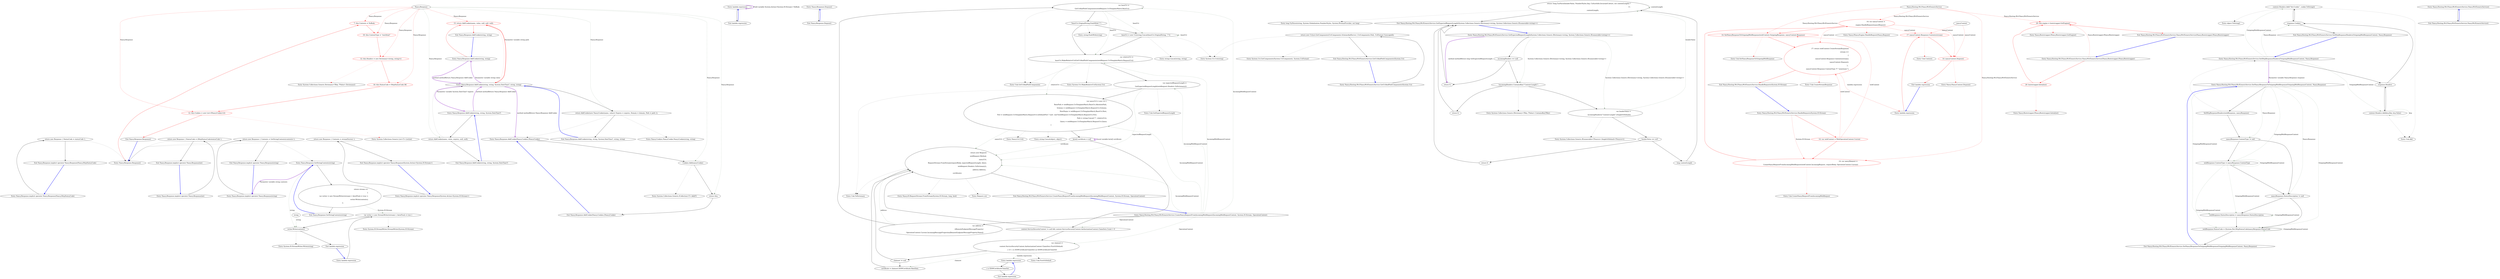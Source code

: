 digraph  {
n49 [label="Nancy.Response", span=""];
n50 [label=string, span=""];
n0 [cluster="lambda expression", label="Entry lambda expression", span="15-15"];
n1 [cluster="lambda expression", label="Exit lambda expression", span="15-15"];
n2 [cluster="Nancy.Response.Response()", label="Entry Nancy.Response.Response()", span="20-20"];
n3 [cluster="Nancy.Response.Response()", color=red, community=0, label="7: this.Contents = NoBody", span="22-22"];
n4 [cluster="Nancy.Response.Response()", color=red, community=0, label="18: this.ContentType = ''text/html''", span="23-23"];
n5 [cluster="Nancy.Response.Response()", color=red, community=0, label="12: this.Headers = new Dictionary<string, string>()", span="24-24"];
n6 [cluster="Nancy.Response.Response()", color=red, community=0, label="16: this.StatusCode = HttpStatusCode.OK", span="25-25"];
n9 [cluster="System.Collections.Generic.Dictionary<TKey, TValue>.Dictionary()", label="Entry System.Collections.Generic.Dictionary<TKey, TValue>.Dictionary()", span="0-0"];
n7 [cluster="Nancy.Response.Response()", color=red, community=0, label="12: this.Cookies = new List<INancyCookie>(2)", span="26-26"];
n8 [cluster="Nancy.Response.Response()", label="Exit Nancy.Response.Response()", span="20-20"];
n10 [cluster="System.Collections.Generic.List<T>.List(int)", label="Entry System.Collections.Generic.List<T>.List(int)", span="0-0"];
n11 [cluster="Nancy.Response.AddCookie(string, string)", label="Entry Nancy.Response.AddCookie(string, string)", span="63-63"];
n12 [cluster="Nancy.Response.AddCookie(string, string)", color=red, community=0, label="15: return AddCookie(name, value, null, null, null);", span="65-65"];
n13 [cluster="Nancy.Response.AddCookie(string, string)", label="Exit Nancy.Response.AddCookie(string, string)", span="63-63"];
n14 [cluster="Nancy.Response.AddCookie(string, string, System.DateTime?, string, string)", label="Entry Nancy.Response.AddCookie(string, string, System.DateTime?, string, string)", span="73-73"];
n15 [cluster="Nancy.Response.AddCookie(string, string, System.DateTime?)", label="Entry Nancy.Response.AddCookie(string, string, System.DateTime?)", span="68-68"];
n16 [cluster="Nancy.Response.AddCookie(string, string, System.DateTime?)", label="return AddCookie(name, value, expires, null, null);", span="70-70"];
n17 [cluster="Nancy.Response.AddCookie(string, string, System.DateTime?)", label="Exit Nancy.Response.AddCookie(string, string, System.DateTime?)", span="68-68"];
n18 [cluster="Nancy.Response.AddCookie(string, string, System.DateTime?, string, string)", label="return AddCookie(new NancyCookie(name, value){ Expires = expires, Domain = domain, Path = path });", span="75-75"];
n19 [cluster="Nancy.Response.AddCookie(string, string, System.DateTime?, string, string)", label="Exit Nancy.Response.AddCookie(string, string, System.DateTime?, string, string)", span="73-73"];
n20 [cluster="Nancy.Cookies.NancyCookie.NancyCookie(string, string)", label="Entry Nancy.Cookies.NancyCookie.NancyCookie(string, string)", span="10-10"];
n21 [cluster="Nancy.Response.AddCookie(Nancy.Cookies.INancyCookie)", label="Entry Nancy.Response.AddCookie(Nancy.Cookies.INancyCookie)", span="78-78"];
n22 [cluster="Nancy.Response.AddCookie(Nancy.Cookies.INancyCookie)", label="Cookies.Add(nancyCookie)", span="80-80"];
n23 [cluster="Nancy.Response.AddCookie(Nancy.Cookies.INancyCookie)", label="return this;", span="81-81"];
n25 [cluster="System.Collections.Generic.ICollection<T>.Add(T)", label="Entry System.Collections.Generic.ICollection<T>.Add(T)", span="0-0"];
n24 [cluster="Nancy.Response.AddCookie(Nancy.Cookies.INancyCookie)", label="Exit Nancy.Response.AddCookie(Nancy.Cookies.INancyCookie)", span="78-78"];
n26 [cluster="Nancy.Response.implicit operator Nancy.Response(Nancy.HttpStatusCode)", label="Entry Nancy.Response.implicit operator Nancy.Response(Nancy.HttpStatusCode)", span="84-84"];
n27 [cluster="Nancy.Response.implicit operator Nancy.Response(Nancy.HttpStatusCode)", label="return new Response { StatusCode = statusCode };", span="86-86"];
n28 [cluster="Nancy.Response.implicit operator Nancy.Response(Nancy.HttpStatusCode)", label="Exit Nancy.Response.implicit operator Nancy.Response(Nancy.HttpStatusCode)", span="84-84"];
n29 [cluster="Nancy.Response.implicit operator Nancy.Response(int)", label="Entry Nancy.Response.implicit operator Nancy.Response(int)", span="89-89"];
n30 [cluster="Nancy.Response.implicit operator Nancy.Response(int)", label="return new Response { StatusCode = (HttpStatusCode)statusCode };", span="91-91"];
n31 [cluster="Nancy.Response.implicit operator Nancy.Response(int)", label="Exit Nancy.Response.implicit operator Nancy.Response(int)", span="89-89"];
n32 [cluster="Nancy.Response.implicit operator Nancy.Response(string)", label="Entry Nancy.Response.implicit operator Nancy.Response(string)", span="94-94"];
n33 [cluster="Nancy.Response.implicit operator Nancy.Response(string)", label="return new Response { Contents = GetStringContents(contents) };", span="96-96"];
n34 [cluster="Nancy.Response.implicit operator Nancy.Response(string)", label="Exit Nancy.Response.implicit operator Nancy.Response(string)", span="94-94"];
n35 [cluster="Nancy.Response.GetStringContents(string)", label="Entry Nancy.Response.GetStringContents(string)", span="104-104"];
n36 [cluster="Nancy.Response.implicit operator Nancy.Response(System.Action<System.IO.Stream>)", label="Entry Nancy.Response.implicit operator Nancy.Response(System.Action<System.IO.Stream>)", span="99-99"];
n37 [cluster="Nancy.Response.implicit operator Nancy.Response(System.Action<System.IO.Stream>)", label="return new Response { Contents = streamFactory };", span="101-101"];
n38 [cluster="Nancy.Response.implicit operator Nancy.Response(System.Action<System.IO.Stream>)", label="Exit Nancy.Response.implicit operator Nancy.Response(System.Action<System.IO.Stream>)", span="99-99"];
n39 [cluster="Nancy.Response.GetStringContents(string)", label="return stream =>\r\n            {\r\n                var writer = new StreamWriter(stream) { AutoFlush = true };\r\n                writer.Write(contents);\r\n            };", span="106-110"];
n43 [cluster="lambda expression", label="writer.Write(contents)", span="109-109"];
n40 [cluster="Nancy.Response.GetStringContents(string)", label="Exit Nancy.Response.GetStringContents(string)", span="104-104"];
n42 [cluster="lambda expression", label="var writer = new StreamWriter(stream) { AutoFlush = true }", span="108-108"];
n41 [cluster="lambda expression", label="Entry lambda expression", span="106-110"];
n45 [cluster="System.IO.StreamWriter.StreamWriter(System.IO.Stream)", label="Entry System.IO.StreamWriter.StreamWriter(System.IO.Stream)", span="0-0"];
n44 [cluster="lambda expression", label="Exit lambda expression", span="106-110"];
n46 [cluster="System.IO.StreamWriter.Write(string)", label="Entry System.IO.StreamWriter.Write(string)", span="0-0"];
n47 [cluster="Nancy.Response.Dispose()", label="Entry Nancy.Response.Dispose()", span="117-117"];
n48 [cluster="Nancy.Response.Dispose()", label="Exit Nancy.Response.Dispose()", span="117-117"];
m0_40 [cluster="Unk.GetUrlAndPathComponents", file="DefaultXmlSerializerTests.cs", label="Entry Unk.GetUrlAndPathComponents", span=""];
m0_68 [cluster="long.TryParse(string, System.Globalization.NumberStyles, System.IFormatProvider, out long)", file="DefaultXmlSerializerTests.cs", label="Entry long.TryParse(string, System.Globalization.NumberStyles, System.IFormatProvider, out long)", span="0-0"];
m0_25 [cluster="Nancy.Hosting.Wcf.NancyWcfGenericService.CreateNancyRequestFromIncomingWebRequest(IncomingWebRequestContext, System.IO.Stream, OperationContext)", file="DefaultXmlSerializerTests.cs", label="Entry Nancy.Hosting.Wcf.NancyWcfGenericService.CreateNancyRequestFromIncomingWebRequest(IncomingWebRequestContext, System.IO.Stream, OperationContext)", span="70-70"];
m0_26 [cluster="Nancy.Hosting.Wcf.NancyWcfGenericService.CreateNancyRequestFromIncomingWebRequest(IncomingWebRequestContext, System.IO.Stream, OperationContext)", file="DefaultXmlSerializerTests.cs", label="var address =\r\n                ((RemoteEndpointMessageProperty)\r\n                 OperationContext.Current.IncomingMessageProperties[RemoteEndpointMessageProperty.Name])", span="72-74"];
m0_27 [cluster="Nancy.Hosting.Wcf.NancyWcfGenericService.CreateNancyRequestFromIncomingWebRequest(IncomingWebRequestContext, System.IO.Stream, OperationContext)", file="DefaultXmlSerializerTests.cs", label="var baseUri =\r\n                GetUrlAndPathComponents(webRequest.UriTemplateMatch.BaseUri)", span="76-77"];
m0_30 [cluster="Nancy.Hosting.Wcf.NancyWcfGenericService.CreateNancyRequestFromIncomingWebRequest(IncomingWebRequestContext, System.IO.Stream, OperationContext)", file="DefaultXmlSerializerTests.cs", label="var relativeUri =\r\n                baseUri.MakeRelativeUri(GetUrlAndPathComponents(webRequest.UriTemplateMatch.RequestUri))", span="84-85"];
m0_31 [cluster="Nancy.Hosting.Wcf.NancyWcfGenericService.CreateNancyRequestFromIncomingWebRequest(IncomingWebRequestContext, System.IO.Stream, OperationContext)", file="DefaultXmlSerializerTests.cs", label="var expectedRequestLength =\r\n                GetExpectedRequestLength(webRequest.Headers.ToDictionary())", span="87-88"];
m0_32 [cluster="Nancy.Hosting.Wcf.NancyWcfGenericService.CreateNancyRequestFromIncomingWebRequest(IncomingWebRequestContext, System.IO.Stream, OperationContext)", file="DefaultXmlSerializerTests.cs", label="var nancyUrl = new Url {\r\n                BasePath = webRequest.UriTemplateMatch.BaseUri.AbsolutePath,\r\n                Scheme = webRequest.UriTemplateMatch.RequestUri.Scheme,\r\n                HostName = webRequest.UriTemplateMatch.BaseUri.Host,\r\n                Port = webRequest.UriTemplateMatch.RequestUri.IsDefaultPort ? null : (int?)webRequest.UriTemplateMatch.RequestUri.Port,                    \r\n                Path = string.Concat(''/'', relativeUri),\r\n                Query = webRequest.UriTemplateMatch.RequestUri.Query\r\n            }", span="90-97"];
m0_34 [cluster="Nancy.Hosting.Wcf.NancyWcfGenericService.CreateNancyRequestFromIncomingWebRequest(IncomingWebRequestContext, System.IO.Stream, OperationContext)", file="DefaultXmlSerializerTests.cs", label="context.ServiceSecurityContext != null && context.ServiceSecurityContext.AuthorizationContext.ClaimSets.Count > 0", span="101-101"];
m0_35 [cluster="Nancy.Hosting.Wcf.NancyWcfGenericService.CreateNancyRequestFromIncomingWebRequest(IncomingWebRequestContext, System.IO.Stream, OperationContext)", file="DefaultXmlSerializerTests.cs", label="var claimset =\r\n                    context.ServiceSecurityContext.AuthorizationContext.ClaimSets.FirstOrDefault(\r\n                        c => c is X509CertificateClaimSet) as X509CertificateClaimSet", span="103-105"];
m0_38 [cluster="Nancy.Hosting.Wcf.NancyWcfGenericService.CreateNancyRequestFromIncomingWebRequest(IncomingWebRequestContext, System.IO.Stream, OperationContext)", file="DefaultXmlSerializerTests.cs", label="return new Request(\r\n                webRequest.Method,\r\n                nancyUrl,\r\n                RequestStream.FromStream(requestBody, expectedRequestLength, false),\r\n                webRequest.Headers.ToDictionary(),\r\n                address.Address, \r\n                certificate);", span="113-119"];
m0_28 [cluster="Nancy.Hosting.Wcf.NancyWcfGenericService.CreateNancyRequestFromIncomingWebRequest(IncomingWebRequestContext, System.IO.Stream, OperationContext)", file="DefaultXmlSerializerTests.cs", label="!baseUri.OriginalString.EndsWith(''/'')", span="79-79"];
m0_29 [cluster="Nancy.Hosting.Wcf.NancyWcfGenericService.CreateNancyRequestFromIncomingWebRequest(IncomingWebRequestContext, System.IO.Stream, OperationContext)", file="DefaultXmlSerializerTests.cs", label="baseUri = new Uri(string.Concat(baseUri.OriginalString, ''/''))", span="81-81"];
m0_33 [cluster="Nancy.Hosting.Wcf.NancyWcfGenericService.CreateNancyRequestFromIncomingWebRequest(IncomingWebRequestContext, System.IO.Stream, OperationContext)", file="DefaultXmlSerializerTests.cs", label="byte[] certificate = null", span="99-99"];
m0_36 [cluster="Nancy.Hosting.Wcf.NancyWcfGenericService.CreateNancyRequestFromIncomingWebRequest(IncomingWebRequestContext, System.IO.Stream, OperationContext)", file="DefaultXmlSerializerTests.cs", label="claimset != null", span="107-107"];
m0_37 [cluster="Nancy.Hosting.Wcf.NancyWcfGenericService.CreateNancyRequestFromIncomingWebRequest(IncomingWebRequestContext, System.IO.Stream, OperationContext)", file="DefaultXmlSerializerTests.cs", label="certificate = claimset.X509Certificate.RawData", span="109-109"];
m0_39 [cluster="Nancy.Hosting.Wcf.NancyWcfGenericService.CreateNancyRequestFromIncomingWebRequest(IncomingWebRequestContext, System.IO.Stream, OperationContext)", file="DefaultXmlSerializerTests.cs", label="Exit Nancy.Hosting.Wcf.NancyWcfGenericService.CreateNancyRequestFromIncomingWebRequest(IncomingWebRequestContext, System.IO.Stream, OperationContext)", span="70-70"];
m0_16 [cluster="Nancy.INancyEngine.HandleRequest(Nancy.Request)", file="DefaultXmlSerializerTests.cs", label="Entry Nancy.INancyEngine.HandleRequest(Nancy.Request)", span="21-21"];
m0_24 [cluster="Nancy.NancyContext.Dispose()", file="DefaultXmlSerializerTests.cs", label="Entry Nancy.NancyContext.Dispose()", span="115-115"];
m0_15 [cluster="Unk.CreateNancyRequestFromIncomingWebRequest", file="DefaultXmlSerializerTests.cs", label="Entry Unk.CreateNancyRequestFromIncomingWebRequest", span=""];
m0_42 [cluster="System.Uri.Uri(string)", file="DefaultXmlSerializerTests.cs", label="Entry System.Uri.Uri(string)", span="0-0"];
m0_51 [cluster="Nancy.IO.RequestStream.FromStream(System.IO.Stream, long, bool)", file="DefaultXmlSerializerTests.cs", label="Entry Nancy.IO.RequestStream.FromStream(System.IO.Stream, long, bool)", span="273-273"];
m0_45 [cluster="Unk.ToDictionary", file="DefaultXmlSerializerTests.cs", label="Entry Unk.ToDictionary", span=""];
m0_88 [cluster="object.ToString()", file="DefaultXmlSerializerTests.cs", label="Entry object.ToString()", span="0-0"];
m0_73 [cluster="Nancy.Hosting.Wcf.NancyWcfGenericService.SetNancyResponseToOutgoingWebResponse(OutgoingWebResponseContext, Nancy.Response)", file="DefaultXmlSerializerTests.cs", label="Entry Nancy.Hosting.Wcf.NancyWcfGenericService.SetNancyResponseToOutgoingWebResponse(OutgoingWebResponseContext, Nancy.Response)", span="156-156"];
m0_74 [cluster="Nancy.Hosting.Wcf.NancyWcfGenericService.SetNancyResponseToOutgoingWebResponse(OutgoingWebResponseContext, Nancy.Response)", file="DefaultXmlSerializerTests.cs", label="SetHttpResponseHeaders(webResponse, nancyResponse)", span="158-158"];
m0_75 [cluster="Nancy.Hosting.Wcf.NancyWcfGenericService.SetNancyResponseToOutgoingWebResponse(OutgoingWebResponseContext, Nancy.Response)", file="DefaultXmlSerializerTests.cs", label="nancyResponse.ContentType != null", span="160-160"];
m0_76 [cluster="Nancy.Hosting.Wcf.NancyWcfGenericService.SetNancyResponseToOutgoingWebResponse(OutgoingWebResponseContext, Nancy.Response)", file="DefaultXmlSerializerTests.cs", label="webResponse.ContentType = nancyResponse.ContentType", span="162-162"];
m0_77 [cluster="Nancy.Hosting.Wcf.NancyWcfGenericService.SetNancyResponseToOutgoingWebResponse(OutgoingWebResponseContext, Nancy.Response)", file="DefaultXmlSerializerTests.cs", label="nancyResponse.StatusDescription != null", span="165-165"];
m0_78 [cluster="Nancy.Hosting.Wcf.NancyWcfGenericService.SetNancyResponseToOutgoingWebResponse(OutgoingWebResponseContext, Nancy.Response)", file="DefaultXmlSerializerTests.cs", label="webResponse.StatusDescription = nancyResponse.StatusDescription", span="167-167"];
m0_79 [cluster="Nancy.Hosting.Wcf.NancyWcfGenericService.SetNancyResponseToOutgoingWebResponse(OutgoingWebResponseContext, Nancy.Response)", file="DefaultXmlSerializerTests.cs", label="webResponse.StatusCode = (System.Net.HttpStatusCode)nancyResponse.StatusCode", span="170-170"];
m0_80 [cluster="Nancy.Hosting.Wcf.NancyWcfGenericService.SetNancyResponseToOutgoingWebResponse(OutgoingWebResponseContext, Nancy.Response)", file="DefaultXmlSerializerTests.cs", label="Exit Nancy.Hosting.Wcf.NancyWcfGenericService.SetNancyResponseToOutgoingWebResponse(OutgoingWebResponseContext, Nancy.Response)", span="156-156"];
m0_50 [cluster="Request.cstr", file="DefaultXmlSerializerTests.cs", label="Entry Request.cstr", span=""];
m0_72 [cluster="System.Uri.GetComponents(System.UriComponents, System.UriFormat)", file="DefaultXmlSerializerTests.cs", label="Entry System.Uri.GetComponents(System.UriComponents, System.UriFormat)", span="0-0"];
m0_41 [cluster="string.EndsWith(string)", file="DefaultXmlSerializerTests.cs", label="Entry string.EndsWith(string)", span="0-0"];
m0_47 [cluster="Nancy.Url.Url()", file="DefaultXmlSerializerTests.cs", label="Entry Nancy.Url.Url()", span="16-16"];
m0_18 [cluster="Unk.CreateStreamResponse", file="DefaultXmlSerializerTests.cs", label="Entry Unk.CreateStreamResponse", span=""];
m0_17 [cluster="Unk.SetNancyResponseToOutgoingWebResponse", file="DefaultXmlSerializerTests.cs", label="Entry Unk.SetNancyResponseToOutgoingWebResponse", span=""];
m0_7 [cluster="Nancy.Bootstrapper.INancyBootstrapper.GetEngine()", file="DefaultXmlSerializerTests.cs", label="Entry Nancy.Bootstrapper.INancyBootstrapper.GetEngine()", span="16-16"];
m0_81 [cluster="Nancy.Hosting.Wcf.NancyWcfGenericService.SetHttpResponseHeaders(OutgoingWebResponseContext, Nancy.Response)", file="DefaultXmlSerializerTests.cs", label="Entry Nancy.Hosting.Wcf.NancyWcfGenericService.SetHttpResponseHeaders(OutgoingWebResponseContext, Nancy.Response)", span="173-173"];
m0_82 [cluster="Nancy.Hosting.Wcf.NancyWcfGenericService.SetHttpResponseHeaders(OutgoingWebResponseContext, Nancy.Response)", file="DefaultXmlSerializerTests.cs", label="response.Headers", span="175-175"];
m0_83 [cluster="Nancy.Hosting.Wcf.NancyWcfGenericService.SetHttpResponseHeaders(OutgoingWebResponseContext, Nancy.Response)", file="DefaultXmlSerializerTests.cs", label="context.Headers.Add(kvp.Key, kvp.Value)", span="177-177"];
m0_84 [cluster="Nancy.Hosting.Wcf.NancyWcfGenericService.SetHttpResponseHeaders(OutgoingWebResponseContext, Nancy.Response)", file="DefaultXmlSerializerTests.cs", label="response.Cookies", span="179-179"];
m0_85 [cluster="Nancy.Hosting.Wcf.NancyWcfGenericService.SetHttpResponseHeaders(OutgoingWebResponseContext, Nancy.Response)", file="DefaultXmlSerializerTests.cs", label="context.Headers.Add(''Set-Cookie'', cookie.ToString())", span="181-181"];
m0_86 [cluster="Nancy.Hosting.Wcf.NancyWcfGenericService.SetHttpResponseHeaders(OutgoingWebResponseContext, Nancy.Response)", file="DefaultXmlSerializerTests.cs", label="Exit Nancy.Hosting.Wcf.NancyWcfGenericService.SetHttpResponseHeaders(OutgoingWebResponseContext, Nancy.Response)", span="173-173"];
m0_87 [cluster="Unk.Add", file="DefaultXmlSerializerTests.cs", label="Entry Unk.Add", span=""];
m0_6 [cluster="Nancy.Bootstrapper.INancyBootstrapper.Initialise()", file="DefaultXmlSerializerTests.cs", label="Entry Nancy.Bootstrapper.INancyBootstrapper.Initialise()", span="10-10"];
m0_44 [cluster="System.Uri.MakeRelativeUri(System.Uri)", file="DefaultXmlSerializerTests.cs", label="Entry System.Uri.MakeRelativeUri(System.Uri)", span="0-0"];
m0_0 [cluster="Nancy.Hosting.Wcf.NancyWcfGenericService.NancyWcfGenericService()", file="DefaultXmlSerializerTests.cs", label="Entry Nancy.Hosting.Wcf.NancyWcfGenericService.NancyWcfGenericService()", span="28-28"];
m0_1 [cluster="Nancy.Hosting.Wcf.NancyWcfGenericService.NancyWcfGenericService()", file="DefaultXmlSerializerTests.cs", label="Exit Nancy.Hosting.Wcf.NancyWcfGenericService.NancyWcfGenericService()", span="28-28"];
m0_67 [cluster="System.Collections.Generic.IEnumerable<TSource>.SingleOrDefault<TSource>()", file="DefaultXmlSerializerTests.cs", label="Entry System.Collections.Generic.IEnumerable<TSource>.SingleOrDefault<TSource>()", span="0-0"];
m0_43 [cluster="string.Concat(string, string)", file="DefaultXmlSerializerTests.cs", label="Entry string.Concat(string, string)", span="0-0"];
m0_48 [cluster="string.Concat(object, object)", file="DefaultXmlSerializerTests.cs", label="Entry string.Concat(object, object)", span="0-0"];
m0_66 [cluster="System.Collections.Generic.IDictionary<TKey, TValue>.ContainsKey(TKey)", file="DefaultXmlSerializerTests.cs", label="Entry System.Collections.Generic.IDictionary<TKey, TValue>.ContainsKey(TKey)", span="0-0"];
m0_23 [cluster="Unk.Contents", file="DefaultXmlSerializerTests.cs", label="Entry Unk.Contents", span=""];
m0_52 [cluster="lambda expression", file="DefaultXmlSerializerTests.cs", label="Entry lambda expression", span="105-105"];
m0_20 [cluster="lambda expression", color=red, community=0, file="DefaultXmlSerializerTests.cs", label="17: nancyContext.Response.Contents(stream)", span="64-64"];
m0_21 [cluster="lambda expression", color=red, community=0, file="DefaultXmlSerializerTests.cs", label="14: nancyContext.Dispose()", span="65-65"];
m0_19 [cluster="lambda expression", file="DefaultXmlSerializerTests.cs", label="Entry lambda expression", span="62-66"];
m0_22 [cluster="lambda expression", file="DefaultXmlSerializerTests.cs", label="Exit lambda expression", span="62-66"];
m0_53 [cluster="lambda expression", file="DefaultXmlSerializerTests.cs", label="c is X509CertificateClaimSet", span="105-105"];
m0_54 [cluster="lambda expression", file="DefaultXmlSerializerTests.cs", label="Exit lambda expression", span="105-105"];
m0_55 [cluster="Nancy.Hosting.Wcf.NancyWcfGenericService.GetExpectedRequestLength(System.Collections.Generic.IDictionary<string, System.Collections.Generic.IEnumerable<string>>)", file="DefaultXmlSerializerTests.cs", label="Entry Nancy.Hosting.Wcf.NancyWcfGenericService.GetExpectedRequestLength(System.Collections.Generic.IDictionary<string, System.Collections.Generic.IEnumerable<string>>)", span="122-122"];
m0_56 [cluster="Nancy.Hosting.Wcf.NancyWcfGenericService.GetExpectedRequestLength(System.Collections.Generic.IDictionary<string, System.Collections.Generic.IEnumerable<string>>)", file="DefaultXmlSerializerTests.cs", label="incomingHeaders == null", span="124-124"];
m0_58 [cluster="Nancy.Hosting.Wcf.NancyWcfGenericService.GetExpectedRequestLength(System.Collections.Generic.IDictionary<string, System.Collections.Generic.IEnumerable<string>>)", file="DefaultXmlSerializerTests.cs", label="!incomingHeaders.ContainsKey(''Content-Length'')", span="129-129"];
m0_60 [cluster="Nancy.Hosting.Wcf.NancyWcfGenericService.GetExpectedRequestLength(System.Collections.Generic.IDictionary<string, System.Collections.Generic.IEnumerable<string>>)", file="DefaultXmlSerializerTests.cs", label="var headerValue =\r\n                incomingHeaders[''Content-Length''].SingleOrDefault()", span="134-135"];
m0_57 [cluster="Nancy.Hosting.Wcf.NancyWcfGenericService.GetExpectedRequestLength(System.Collections.Generic.IDictionary<string, System.Collections.Generic.IEnumerable<string>>)", file="DefaultXmlSerializerTests.cs", label="return 0;", span="126-126"];
m0_59 [cluster="Nancy.Hosting.Wcf.NancyWcfGenericService.GetExpectedRequestLength(System.Collections.Generic.IDictionary<string, System.Collections.Generic.IEnumerable<string>>)", file="DefaultXmlSerializerTests.cs", label="return 0;", span="131-131"];
m0_61 [cluster="Nancy.Hosting.Wcf.NancyWcfGenericService.GetExpectedRequestLength(System.Collections.Generic.IDictionary<string, System.Collections.Generic.IEnumerable<string>>)", file="DefaultXmlSerializerTests.cs", label="headerValue == null", span="137-137"];
m0_64 [cluster="Nancy.Hosting.Wcf.NancyWcfGenericService.GetExpectedRequestLength(System.Collections.Generic.IDictionary<string, System.Collections.Generic.IEnumerable<string>>)", file="DefaultXmlSerializerTests.cs", label="return !long.TryParse(headerValue, NumberStyles.Any, CultureInfo.InvariantCulture, out contentLength) ?\r\n                0 :\r\n                contentLength;", span="144-146"];
m0_62 [cluster="Nancy.Hosting.Wcf.NancyWcfGenericService.GetExpectedRequestLength(System.Collections.Generic.IDictionary<string, System.Collections.Generic.IEnumerable<string>>)", file="DefaultXmlSerializerTests.cs", label="return 0;", span="139-139"];
m0_63 [cluster="Nancy.Hosting.Wcf.NancyWcfGenericService.GetExpectedRequestLength(System.Collections.Generic.IDictionary<string, System.Collections.Generic.IEnumerable<string>>)", file="DefaultXmlSerializerTests.cs", label="long contentLength", span="142-142"];
m0_65 [cluster="Nancy.Hosting.Wcf.NancyWcfGenericService.GetExpectedRequestLength(System.Collections.Generic.IDictionary<string, System.Collections.Generic.IEnumerable<string>>)", file="DefaultXmlSerializerTests.cs", label="Exit Nancy.Hosting.Wcf.NancyWcfGenericService.GetExpectedRequestLength(System.Collections.Generic.IDictionary<string, System.Collections.Generic.IEnumerable<string>>)", span="122-122"];
m0_49 [cluster="Unk.FirstOrDefault", file="DefaultXmlSerializerTests.cs", label="Entry Unk.FirstOrDefault", span=""];
m0_8 [cluster="Nancy.Hosting.Wcf.NancyWcfGenericService.HandleRequests(System.IO.Stream)", file="DefaultXmlSerializerTests.cs", label="Entry Nancy.Hosting.Wcf.NancyWcfGenericService.HandleRequests(System.IO.Stream)", span="49-49"];
m0_9 [cluster="Nancy.Hosting.Wcf.NancyWcfGenericService.HandleRequests(System.IO.Stream)", color=red, community=0, file="DefaultXmlSerializerTests.cs", label="14: var webContext = WebOperationContext.Current", span="51-51"];
m0_10 [cluster="Nancy.Hosting.Wcf.NancyWcfGenericService.HandleRequests(System.IO.Stream)", color=red, community=0, file="DefaultXmlSerializerTests.cs", label="14: var nancyRequest = \r\n                CreateNancyRequestFromIncomingWebRequest(webContext.IncomingRequest, requestBody, OperationContext.Current)", span="53-54"];
m0_12 [cluster="Nancy.Hosting.Wcf.NancyWcfGenericService.HandleRequests(System.IO.Stream)", color=red, community=0, file="DefaultXmlSerializerTests.cs", label="14: SetNancyResponseToOutgoingWebResponse(webContext.OutgoingResponse, nancyContext.Response)", span="59-59"];
m0_13 [cluster="Nancy.Hosting.Wcf.NancyWcfGenericService.HandleRequests(System.IO.Stream)", color=red, community=0, file="DefaultXmlSerializerTests.cs", label="17: return webContext.CreateStreamResponse(\r\n                stream =>\r\n                    {\r\n                        nancyContext.Response.Contents(stream);\r\n                        nancyContext.Dispose();\r\n                    }, \r\n                    nancyContext.Response.ContentType ?? ''none/none'');", span="61-67"];
m0_11 [cluster="Nancy.Hosting.Wcf.NancyWcfGenericService.HandleRequests(System.IO.Stream)", color=red, community=0, file="DefaultXmlSerializerTests.cs", label="14: var nancyContext = \r\n                engine.HandleRequest(nancyRequest)", span="56-57"];
m0_14 [cluster="Nancy.Hosting.Wcf.NancyWcfGenericService.HandleRequests(System.IO.Stream)", file="DefaultXmlSerializerTests.cs", label="Exit Nancy.Hosting.Wcf.NancyWcfGenericService.HandleRequests(System.IO.Stream)", span="49-49"];
m0_2 [cluster="Nancy.Hosting.Wcf.NancyWcfGenericService.NancyWcfGenericService(Nancy.Bootstrapper.INancyBootstrapper)", file="DefaultXmlSerializerTests.cs", label="Entry Nancy.Hosting.Wcf.NancyWcfGenericService.NancyWcfGenericService(Nancy.Bootstrapper.INancyBootstrapper)", span="37-37"];
m0_3 [cluster="Nancy.Hosting.Wcf.NancyWcfGenericService.NancyWcfGenericService(Nancy.Bootstrapper.INancyBootstrapper)", color=red, community=0, file="DefaultXmlSerializerTests.cs", label="20: bootstrapper.Initialise()", span="39-39"];
m0_4 [cluster="Nancy.Hosting.Wcf.NancyWcfGenericService.NancyWcfGenericService(Nancy.Bootstrapper.INancyBootstrapper)", color=red, community=0, file="DefaultXmlSerializerTests.cs", label="20: this.engine = bootstrapper.GetEngine()", span="40-40"];
m0_5 [cluster="Nancy.Hosting.Wcf.NancyWcfGenericService.NancyWcfGenericService(Nancy.Bootstrapper.INancyBootstrapper)", file="DefaultXmlSerializerTests.cs", label="Exit Nancy.Hosting.Wcf.NancyWcfGenericService.NancyWcfGenericService(Nancy.Bootstrapper.INancyBootstrapper)", span="37-37"];
m0_46 [cluster="Unk.GetExpectedRequestLength", file="DefaultXmlSerializerTests.cs", label="Entry Unk.GetExpectedRequestLength", span=""];
m0_69 [cluster="Nancy.Hosting.Wcf.NancyWcfGenericService.GetUrlAndPathComponents(System.Uri)", file="DefaultXmlSerializerTests.cs", label="Entry Nancy.Hosting.Wcf.NancyWcfGenericService.GetUrlAndPathComponents(System.Uri)", span="149-149"];
m0_70 [cluster="Nancy.Hosting.Wcf.NancyWcfGenericService.GetUrlAndPathComponents(System.Uri)", file="DefaultXmlSerializerTests.cs", label="return new Uri(uri.GetComponents(UriComponents.SchemeAndServer | UriComponents.Path, UriFormat.Unescaped));", span="153-153"];
m0_71 [cluster="Nancy.Hosting.Wcf.NancyWcfGenericService.GetUrlAndPathComponents(System.Uri)", file="DefaultXmlSerializerTests.cs", label="Exit Nancy.Hosting.Wcf.NancyWcfGenericService.GetUrlAndPathComponents(System.Uri)", span="149-149"];
m0_89 [file="DefaultXmlSerializerTests.cs", label="Nancy.Hosting.Wcf.NancyWcfGenericService", span=""];
m0_90 [file="DefaultXmlSerializerTests.cs", label=nancyContext, span=""];
n49 -> n3  [color=red, key=1, label="Nancy.Response", style=dashed];
n49 -> n4  [color=red, key=1, label="Nancy.Response", style=dashed];
n49 -> n5  [color=red, key=1, label="Nancy.Response", style=dashed];
n49 -> n6  [color=red, key=1, label="Nancy.Response", style=dashed];
n49 -> n7  [color=red, key=1, label="Nancy.Response", style=dashed];
n49 -> n12  [color=red, key=1, label="Nancy.Response", style=dashed];
n49 -> n16  [color=darkseagreen4, key=1, label="Nancy.Response", style=dashed];
n49 -> n18  [color=darkseagreen4, key=1, label="Nancy.Response", style=dashed];
n49 -> n22  [color=darkseagreen4, key=1, label="Nancy.Response", style=dashed];
n49 -> n23  [color=darkseagreen4, key=1, label="Nancy.Response", style=dashed];
n50 -> n43  [color=darkseagreen4, key=1, label=string, style=dashed];
n0 -> n1  [key=0, style=solid];
n0 -> n0  [color=darkorchid, key=3, label="Field variable System.Action<System.IO.Stream> NoBody", style=bold];
n1 -> n0  [color=blue, key=0, style=bold];
n2 -> n3  [color=red, key=0, style=solid];
n3 -> n4  [color=red, key=0, style=solid];
n4 -> n5  [color=red, key=0, style=solid];
n5 -> n6  [color=red, key=0, style=solid];
n5 -> n9  [color=red, key=2, style=dotted];
n6 -> n7  [color=red, key=0, style=solid];
n7 -> n8  [color=red, key=0, style=solid];
n7 -> n10  [color=red, key=2, style=dotted];
n8 -> n2  [color=blue, key=0, style=bold];
n11 -> n12  [color=red, key=0, style=solid];
n11 -> n14  [color=darkorchid, key=3, label="method methodReturn Nancy.Response AddCookie", style=bold];
n12 -> n13  [color=red, key=0, style=solid];
n12 -> n14  [color=red, key=2, style=dotted];
n13 -> n11  [color=blue, key=0, style=bold];
n14 -> n18  [key=0, style=solid];
n14 -> n11  [color=darkorchid, key=3, label="Parameter variable string value", style=bold];
n14 -> n15  [color=darkorchid, key=3, label="Parameter variable System.DateTime? expires", style=bold];
n14 -> n12  [color=red, key=3, label="Parameter variable string path", style=bold];
n14 -> n21  [color=darkorchid, key=3, label="method methodReturn Nancy.Response AddCookie", style=bold];
n15 -> n16  [key=0, style=solid];
n15 -> n14  [color=darkorchid, key=3, label="method methodReturn Nancy.Response AddCookie", style=bold];
n16 -> n17  [key=0, style=solid];
n16 -> n14  [key=2, style=dotted];
n17 -> n15  [color=blue, key=0, style=bold];
n18 -> n19  [key=0, style=solid];
n18 -> n20  [key=2, style=dotted];
n18 -> n21  [key=2, style=dotted];
n19 -> n14  [color=blue, key=0, style=bold];
n21 -> n22  [key=0, style=solid];
n22 -> n23  [key=0, style=solid];
n22 -> n25  [key=2, style=dotted];
n23 -> n24  [key=0, style=solid];
n24 -> n21  [color=blue, key=0, style=bold];
n26 -> n27  [key=0, style=solid];
n27 -> n28  [key=0, style=solid];
n27 -> n2  [key=2, style=dotted];
n28 -> n26  [color=blue, key=0, style=bold];
n29 -> n30  [key=0, style=solid];
n30 -> n31  [key=0, style=solid];
n30 -> n2  [key=2, style=dotted];
n31 -> n29  [color=blue, key=0, style=bold];
n32 -> n33  [key=0, style=solid];
n33 -> n34  [key=0, style=solid];
n33 -> n2  [key=2, style=dotted];
n33 -> n35  [key=2, style=dotted];
n34 -> n32  [color=blue, key=0, style=bold];
n35 -> n39  [key=0, style=solid];
n35 -> n43  [color=darkseagreen4, key=1, label=string, style=dashed];
n35 -> n32  [color=darkorchid, key=3, label="Parameter variable string contents", style=bold];
n36 -> n37  [key=0, style=solid];
n37 -> n38  [key=0, style=solid];
n37 -> n2  [key=2, style=dotted];
n38 -> n36  [color=blue, key=0, style=bold];
n39 -> n40  [key=0, style=solid];
n39 -> n42  [color=darkseagreen4, key=1, label="System.IO.Stream", style=dashed];
n43 -> n44  [key=0, style=solid];
n43 -> n46  [key=2, style=dotted];
n40 -> n35  [color=blue, key=0, style=bold];
n42 -> n43  [key=0, style=solid];
n42 -> n45  [key=2, style=dotted];
n41 -> n42  [key=0, style=solid];
n44 -> n41  [color=blue, key=0, style=bold];
n47 -> n48  [key=0, style=solid];
n48 -> n47  [color=blue, key=0, style=bold];
m0_25 -> m0_26  [key=0, style=solid];
m0_25 -> m0_27  [color=darkseagreen4, key=1, label=IncomingWebRequestContext, style=dashed];
m0_25 -> m0_30  [color=darkseagreen4, key=1, label=IncomingWebRequestContext, style=dashed];
m0_25 -> m0_31  [color=darkseagreen4, key=1, label=IncomingWebRequestContext, style=dashed];
m0_25 -> m0_32  [color=darkseagreen4, key=1, label=IncomingWebRequestContext, style=dashed];
m0_25 -> m0_34  [color=darkseagreen4, key=1, label=OperationContext, style=dashed];
m0_25 -> m0_35  [color=darkseagreen4, key=1, label=OperationContext, style=dashed];
m0_25 -> m0_38  [color=darkseagreen4, key=1, label=IncomingWebRequestContext, style=dashed];
m0_26 -> m0_27  [key=0, style=solid];
m0_26 -> m0_38  [color=darkseagreen4, key=1, label=address, style=dashed];
m0_27 -> m0_28  [key=0, style=solid];
m0_27 -> m0_40  [key=2, style=dotted];
m0_27 -> m0_29  [color=darkseagreen4, key=1, label=baseUri, style=dashed];
m0_27 -> m0_30  [color=darkseagreen4, key=1, label=baseUri, style=dashed];
m0_30 -> m0_31  [key=0, style=solid];
m0_30 -> m0_40  [key=2, style=dotted];
m0_30 -> m0_44  [key=2, style=dotted];
m0_30 -> m0_32  [color=darkseagreen4, key=1, label=relativeUri, style=dashed];
m0_31 -> m0_32  [key=0, style=solid];
m0_31 -> m0_45  [key=2, style=dotted];
m0_31 -> m0_46  [key=2, style=dotted];
m0_31 -> m0_38  [color=darkseagreen4, key=1, label=expectedRequestLength, style=dashed];
m0_32 -> m0_33  [key=0, style=solid];
m0_32 -> m0_47  [key=2, style=dotted];
m0_32 -> m0_48  [key=2, style=dotted];
m0_32 -> m0_38  [color=darkseagreen4, key=1, label=nancyUrl, style=dashed];
m0_34 -> m0_35  [key=0, style=solid];
m0_34 -> m0_38  [key=0, style=solid];
m0_35 -> m0_36  [key=0, style=solid];
m0_35 -> m0_49  [key=2, style=dotted];
m0_35 -> m0_52  [color=darkseagreen4, key=1, label="lambda expression", style=dashed];
m0_35 -> m0_37  [color=darkseagreen4, key=1, label=claimset, style=dashed];
m0_38 -> m0_39  [key=0, style=solid];
m0_38 -> m0_50  [key=2, style=dotted];
m0_38 -> m0_51  [key=2, style=dotted];
m0_38 -> m0_45  [key=2, style=dotted];
m0_28 -> m0_29  [key=0, style=solid];
m0_28 -> m0_30  [key=0, style=solid];
m0_28 -> m0_41  [key=2, style=dotted];
m0_29 -> m0_30  [key=0, style=solid];
m0_29 -> m0_42  [key=2, style=dotted];
m0_29 -> m0_43  [key=2, style=dotted];
m0_29 -> m0_29  [color=darkseagreen4, key=1, label=baseUri, style=dashed];
m0_33 -> m0_34  [key=0, style=solid];
m0_33 -> m0_38  [color=darkseagreen4, key=1, label=certificate, style=dashed];
m0_33 -> m0_33  [color=darkorchid, key=3, label="Local variable byte[] certificate", style=bold];
m0_36 -> m0_37  [key=0, style=solid];
m0_36 -> m0_38  [key=0, style=solid];
m0_37 -> m0_38  [key=0, style=solid];
m0_39 -> m0_25  [color=blue, key=0, style=bold];
m0_73 -> m0_74  [key=0, style=solid];
m0_73 -> m0_75  [color=darkseagreen4, key=1, label="Nancy.Response", style=dashed];
m0_73 -> m0_76  [color=darkseagreen4, key=1, label=OutgoingWebResponseContext, style=dashed];
m0_73 -> m0_77  [color=darkseagreen4, key=1, label="Nancy.Response", style=dashed];
m0_73 -> m0_78  [color=darkseagreen4, key=1, label=OutgoingWebResponseContext, style=dashed];
m0_73 -> m0_79  [color=darkseagreen4, key=1, label=OutgoingWebResponseContext, style=dashed];
m0_74 -> m0_75  [key=0, style=solid];
m0_74 -> m0_81  [key=2, style=dotted];
m0_75 -> m0_76  [key=0, style=solid];
m0_75 -> m0_77  [key=0, style=solid];
m0_76 -> m0_77  [key=0, style=solid];
m0_76 -> m0_76  [color=darkseagreen4, key=1, label=OutgoingWebResponseContext, style=dashed];
m0_76 -> m0_78  [color=darkseagreen4, key=1, label=OutgoingWebResponseContext, style=dashed];
m0_76 -> m0_79  [color=darkseagreen4, key=1, label=OutgoingWebResponseContext, style=dashed];
m0_77 -> m0_78  [key=0, style=solid];
m0_77 -> m0_79  [key=0, style=solid];
m0_78 -> m0_79  [key=0, style=solid];
m0_78 -> m0_78  [color=darkseagreen4, key=1, label=OutgoingWebResponseContext, style=dashed];
m0_79 -> m0_80  [key=0, style=solid];
m0_79 -> m0_79  [color=darkseagreen4, key=1, label=OutgoingWebResponseContext, style=dashed];
m0_80 -> m0_73  [color=blue, key=0, style=bold];
m0_81 -> m0_82  [key=0, style=solid];
m0_81 -> m0_83  [color=darkseagreen4, key=1, label=OutgoingWebResponseContext, style=dashed];
m0_81 -> m0_84  [color=darkseagreen4, key=1, label="Nancy.Response", style=dashed];
m0_81 -> m0_85  [color=darkseagreen4, key=1, label=OutgoingWebResponseContext, style=dashed];
m0_81 -> m0_73  [color=darkorchid, key=3, label="Parameter variable Nancy.Response response", style=bold];
m0_82 -> m0_83  [key=0, style=solid];
m0_82 -> m0_84  [key=0, style=solid];
m0_83 -> m0_82  [key=0, style=solid];
m0_83 -> m0_87  [key=2, style=dotted];
m0_83 -> m0_83  [color=darkseagreen4, key=1, label=kvp, style=dashed];
m0_84 -> m0_85  [key=0, style=solid];
m0_84 -> m0_86  [key=0, style=solid];
m0_85 -> m0_84  [key=0, style=solid];
m0_85 -> m0_88  [key=2, style=dotted];
m0_85 -> m0_87  [key=2, style=dotted];
m0_86 -> m0_81  [color=blue, key=0, style=bold];
m0_0 -> m0_1  [key=0, style=solid];
m0_1 -> m0_0  [color=blue, key=0, style=bold];
m0_52 -> m0_53  [key=0, style=solid];
m0_20 -> m0_21  [color=red, key=0, style=solid];
m0_20 -> m0_23  [color=red, key=2, style=dotted];
m0_21 -> m0_22  [color=red, key=0, style=solid];
m0_21 -> m0_24  [color=red, key=2, style=dotted];
m0_19 -> m0_20  [color=red, key=0, style=solid];
m0_22 -> m0_19  [color=blue, key=0, style=bold];
m0_53 -> m0_54  [key=0, style=solid];
m0_54 -> m0_52  [color=blue, key=0, style=bold];
m0_55 -> m0_56  [key=0, style=solid];
m0_55 -> m0_58  [color=darkseagreen4, key=1, label="System.Collections.Generic.IDictionary<string, System.Collections.Generic.IEnumerable<string>>", style=dashed];
m0_55 -> m0_60  [color=darkseagreen4, key=1, label="System.Collections.Generic.IDictionary<string, System.Collections.Generic.IEnumerable<string>>", style=dashed];
m0_55 -> m0_57  [color=darkorchid, key=3, label="method methodReturn long GetExpectedRequestLength", style=bold];
m0_56 -> m0_57  [key=0, style=solid];
m0_56 -> m0_58  [key=0, style=solid];
m0_58 -> m0_59  [key=0, style=solid];
m0_58 -> m0_60  [key=0, style=solid];
m0_58 -> m0_66  [key=2, style=dotted];
m0_60 -> m0_61  [key=0, style=solid];
m0_60 -> m0_67  [key=2, style=dotted];
m0_60 -> m0_64  [color=darkseagreen4, key=1, label=headerValue, style=dashed];
m0_57 -> m0_65  [key=0, style=solid];
m0_59 -> m0_65  [key=0, style=solid];
m0_61 -> m0_62  [key=0, style=solid];
m0_61 -> m0_63  [key=0, style=solid];
m0_64 -> m0_65  [key=0, style=solid];
m0_64 -> m0_68  [key=2, style=dotted];
m0_64 -> m0_64  [color=darkseagreen4, key=1, label=contentLength, style=dashed];
m0_62 -> m0_65  [key=0, style=solid];
m0_63 -> m0_64  [key=0, style=solid];
m0_65 -> m0_55  [color=blue, key=0, style=bold];
m0_8 -> m0_9  [color=red, key=0, style=solid];
m0_8 -> m0_10  [color=red, key=1, label="System.IO.Stream", style=dashed];
m0_9 -> m0_10  [color=red, key=0, style=solid];
m0_9 -> m0_12  [color=red, key=1, label=webContext, style=dashed];
m0_9 -> m0_13  [color=red, key=1, label=webContext, style=dashed];
m0_10 -> m0_11  [color=red, key=0, style=solid];
m0_10 -> m0_15  [color=red, key=2, style=dotted];
m0_12 -> m0_13  [color=red, key=0, style=solid];
m0_12 -> m0_17  [color=red, key=2, style=dotted];
m0_13 -> m0_14  [color=red, key=0, style=solid];
m0_13 -> m0_18  [color=red, key=2, style=dotted];
m0_13 -> m0_19  [color=red, key=1, label="lambda expression", style=dashed];
m0_11 -> m0_12  [color=red, key=0, style=solid];
m0_11 -> m0_16  [color=red, key=2, style=dotted];
m0_11 -> m0_13  [color=red, key=1, label=nancyContext, style=dashed];
m0_11 -> m0_20  [color=red, key=1, label=nancyContext, style=dashed];
m0_11 -> m0_21  [color=red, key=1, label=nancyContext, style=dashed];
m0_14 -> m0_8  [color=blue, key=0, style=bold];
m0_2 -> m0_3  [color=red, key=0, style=solid];
m0_2 -> m0_4  [color=red, key=1, label="Nancy.Bootstrapper.INancyBootstrapper", style=dashed];
m0_3 -> m0_4  [color=red, key=0, style=solid];
m0_3 -> m0_6  [color=red, key=2, style=dotted];
m0_4 -> m0_5  [color=red, key=0, style=solid];
m0_4 -> m0_7  [color=red, key=2, style=dotted];
m0_5 -> m0_2  [color=blue, key=0, style=bold];
m0_69 -> m0_70  [key=0, style=solid];
m0_70 -> m0_71  [key=0, style=solid];
m0_70 -> m0_42  [key=2, style=dotted];
m0_70 -> m0_72  [key=2, style=dotted];
m0_71 -> m0_69  [color=blue, key=0, style=bold];
m0_89 -> m0_4  [color=red, key=1, label="Nancy.Hosting.Wcf.NancyWcfGenericService", style=dashed];
m0_89 -> m0_10  [color=red, key=1, label="Nancy.Hosting.Wcf.NancyWcfGenericService", style=dashed];
m0_89 -> m0_11  [color=red, key=1, label="Nancy.Hosting.Wcf.NancyWcfGenericService", style=dashed];
m0_89 -> m0_12  [color=red, key=1, label="Nancy.Hosting.Wcf.NancyWcfGenericService", style=dashed];
m0_90 -> m0_20  [color=red, key=1, label=nancyContext, style=dashed];
m0_90 -> m0_21  [color=red, key=1, label=nancyContext, style=dashed];
}
